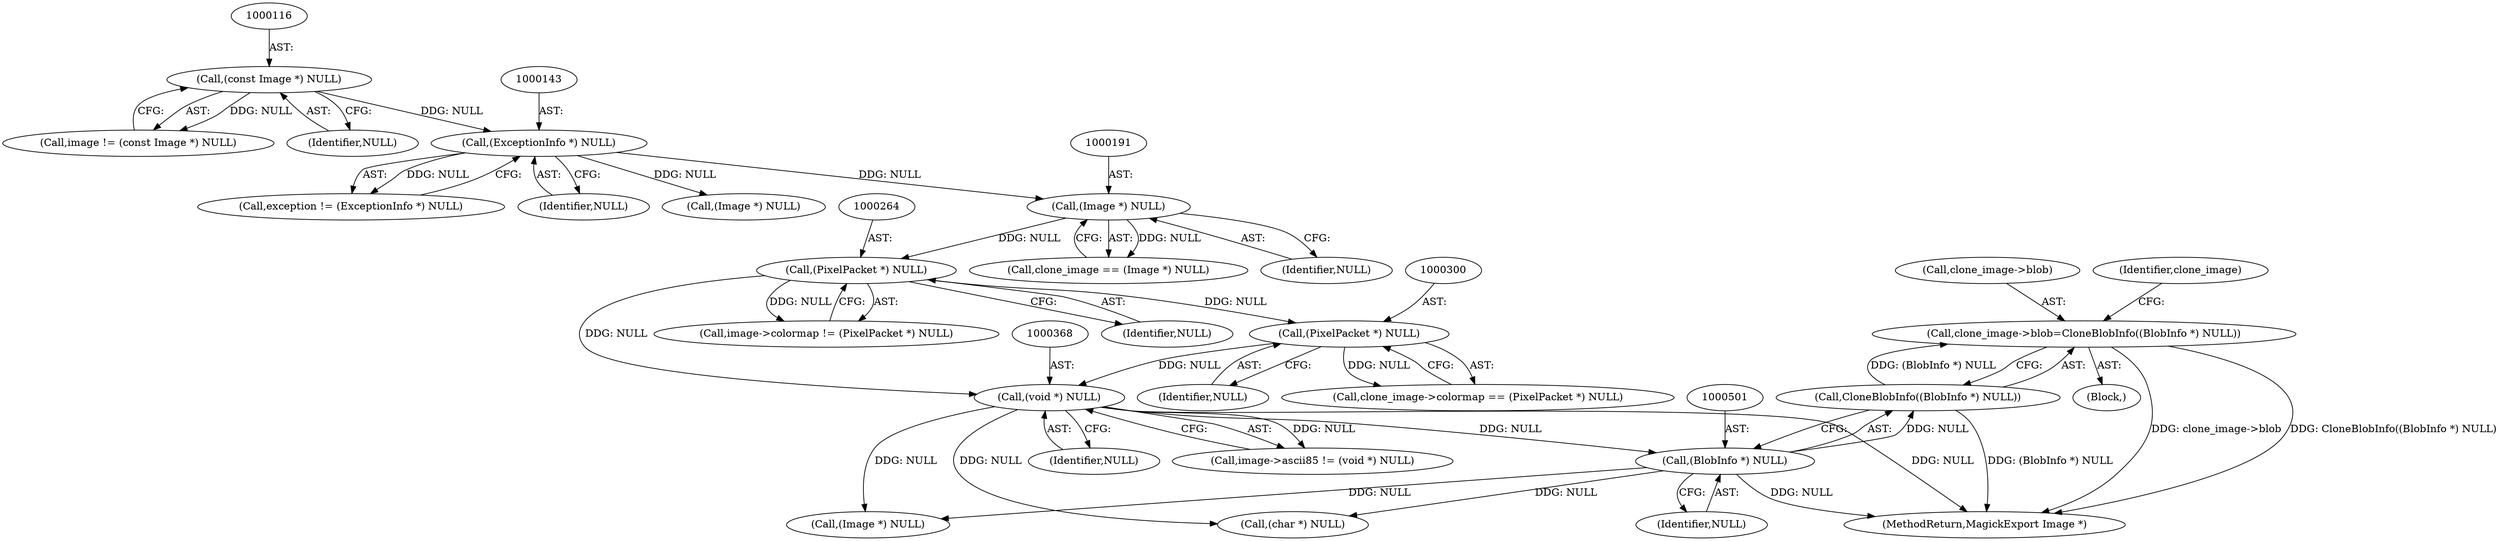 digraph "0_ImageMagick_01843366d6a7b96e22ad7bb67f3df7d9fd4d5d74@pointer" {
"1000495" [label="(Call,clone_image->blob=CloneBlobInfo((BlobInfo *) NULL))"];
"1000499" [label="(Call,CloneBlobInfo((BlobInfo *) NULL))"];
"1000500" [label="(Call,(BlobInfo *) NULL)"];
"1000367" [label="(Call,(void *) NULL)"];
"1000263" [label="(Call,(PixelPacket *) NULL)"];
"1000190" [label="(Call,(Image *) NULL)"];
"1000142" [label="(Call,(ExceptionInfo *) NULL)"];
"1000115" [label="(Call,(const Image *) NULL)"];
"1000299" [label="(Call,(PixelPacket *) NULL)"];
"1000367" [label="(Call,(void *) NULL)"];
"1000633" [label="(Call,(Image *) NULL)"];
"1000500" [label="(Call,(BlobInfo *) NULL)"];
"1000369" [label="(Identifier,NULL)"];
"1000142" [label="(Call,(ExceptionInfo *) NULL)"];
"1000534" [label="(Call,(char *) NULL)"];
"1000113" [label="(Call,image != (const Image *) NULL)"];
"1000484" [label="(Block,)"];
"1000495" [label="(Call,clone_image->blob=CloneBlobInfo((BlobInfo *) NULL))"];
"1000265" [label="(Identifier,NULL)"];
"1000295" [label="(Call,clone_image->colormap == (PixelPacket *) NULL)"];
"1000263" [label="(Call,(PixelPacket *) NULL)"];
"1000363" [label="(Call,image->ascii85 != (void *) NULL)"];
"1000115" [label="(Call,(const Image *) NULL)"];
"1000144" [label="(Identifier,NULL)"];
"1000117" [label="(Identifier,NULL)"];
"1000496" [label="(Call,clone_image->blob)"];
"1000176" [label="(Call,(Image *) NULL)"];
"1000301" [label="(Identifier,NULL)"];
"1000499" [label="(Call,CloneBlobInfo((BlobInfo *) NULL))"];
"1000844" [label="(MethodReturn,MagickExport Image *)"];
"1000299" [label="(Call,(PixelPacket *) NULL)"];
"1000188" [label="(Call,clone_image == (Image *) NULL)"];
"1000192" [label="(Identifier,NULL)"];
"1000190" [label="(Call,(Image *) NULL)"];
"1000259" [label="(Call,image->colormap != (PixelPacket *) NULL)"];
"1000140" [label="(Call,exception != (ExceptionInfo *) NULL)"];
"1000505" [label="(Identifier,clone_image)"];
"1000502" [label="(Identifier,NULL)"];
"1000495" -> "1000484"  [label="AST: "];
"1000495" -> "1000499"  [label="CFG: "];
"1000496" -> "1000495"  [label="AST: "];
"1000499" -> "1000495"  [label="AST: "];
"1000505" -> "1000495"  [label="CFG: "];
"1000495" -> "1000844"  [label="DDG: clone_image->blob"];
"1000495" -> "1000844"  [label="DDG: CloneBlobInfo((BlobInfo *) NULL)"];
"1000499" -> "1000495"  [label="DDG: (BlobInfo *) NULL"];
"1000499" -> "1000500"  [label="CFG: "];
"1000500" -> "1000499"  [label="AST: "];
"1000499" -> "1000844"  [label="DDG: (BlobInfo *) NULL"];
"1000500" -> "1000499"  [label="DDG: NULL"];
"1000500" -> "1000502"  [label="CFG: "];
"1000501" -> "1000500"  [label="AST: "];
"1000502" -> "1000500"  [label="AST: "];
"1000500" -> "1000844"  [label="DDG: NULL"];
"1000367" -> "1000500"  [label="DDG: NULL"];
"1000500" -> "1000534"  [label="DDG: NULL"];
"1000500" -> "1000633"  [label="DDG: NULL"];
"1000367" -> "1000363"  [label="AST: "];
"1000367" -> "1000369"  [label="CFG: "];
"1000368" -> "1000367"  [label="AST: "];
"1000369" -> "1000367"  [label="AST: "];
"1000363" -> "1000367"  [label="CFG: "];
"1000367" -> "1000844"  [label="DDG: NULL"];
"1000367" -> "1000363"  [label="DDG: NULL"];
"1000263" -> "1000367"  [label="DDG: NULL"];
"1000299" -> "1000367"  [label="DDG: NULL"];
"1000367" -> "1000534"  [label="DDG: NULL"];
"1000367" -> "1000633"  [label="DDG: NULL"];
"1000263" -> "1000259"  [label="AST: "];
"1000263" -> "1000265"  [label="CFG: "];
"1000264" -> "1000263"  [label="AST: "];
"1000265" -> "1000263"  [label="AST: "];
"1000259" -> "1000263"  [label="CFG: "];
"1000263" -> "1000259"  [label="DDG: NULL"];
"1000190" -> "1000263"  [label="DDG: NULL"];
"1000263" -> "1000299"  [label="DDG: NULL"];
"1000190" -> "1000188"  [label="AST: "];
"1000190" -> "1000192"  [label="CFG: "];
"1000191" -> "1000190"  [label="AST: "];
"1000192" -> "1000190"  [label="AST: "];
"1000188" -> "1000190"  [label="CFG: "];
"1000190" -> "1000188"  [label="DDG: NULL"];
"1000142" -> "1000190"  [label="DDG: NULL"];
"1000142" -> "1000140"  [label="AST: "];
"1000142" -> "1000144"  [label="CFG: "];
"1000143" -> "1000142"  [label="AST: "];
"1000144" -> "1000142"  [label="AST: "];
"1000140" -> "1000142"  [label="CFG: "];
"1000142" -> "1000140"  [label="DDG: NULL"];
"1000115" -> "1000142"  [label="DDG: NULL"];
"1000142" -> "1000176"  [label="DDG: NULL"];
"1000115" -> "1000113"  [label="AST: "];
"1000115" -> "1000117"  [label="CFG: "];
"1000116" -> "1000115"  [label="AST: "];
"1000117" -> "1000115"  [label="AST: "];
"1000113" -> "1000115"  [label="CFG: "];
"1000115" -> "1000113"  [label="DDG: NULL"];
"1000299" -> "1000295"  [label="AST: "];
"1000299" -> "1000301"  [label="CFG: "];
"1000300" -> "1000299"  [label="AST: "];
"1000301" -> "1000299"  [label="AST: "];
"1000295" -> "1000299"  [label="CFG: "];
"1000299" -> "1000295"  [label="DDG: NULL"];
}
